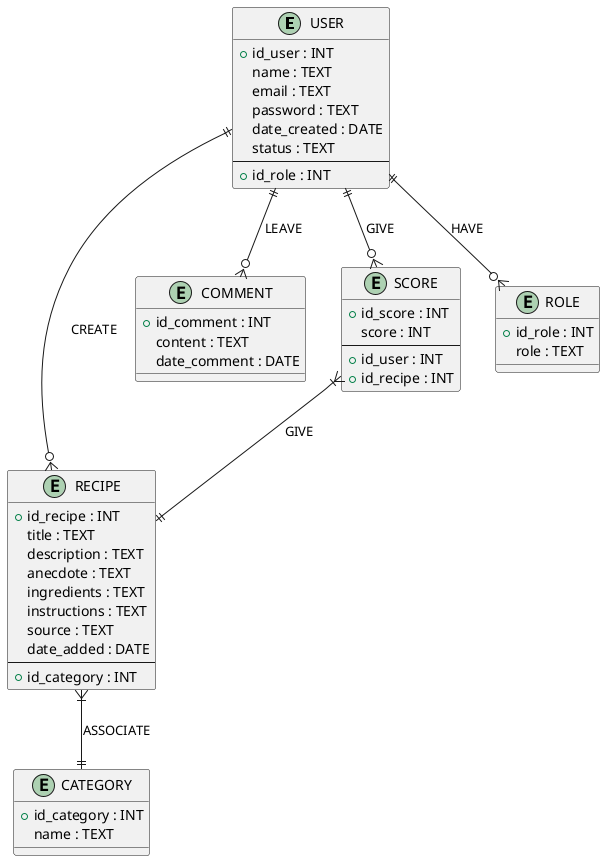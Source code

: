 @startuml
' Définition des entités
entity "USER" {
  +id_user : INT
  name : TEXT
  email : TEXT
  password : TEXT
  date_created : DATE
  status : TEXT
  --
  +id_role : INT
}

entity "RECIPE" {
  +id_recipe : INT
  title : TEXT
  description : TEXT
  anecdote : TEXT
  ingredients : TEXT
  instructions : TEXT
  source : TEXT
  date_added : DATE
  --
  +id_category : INT
}

entity "CATEGORY" {
  +id_category : INT
  name : TEXT
}

entity "COMMENT" {
  +id_comment : INT
  content : TEXT
  date_comment : DATE
}

entity "SCORE" {
  +id_score : INT
  score : INT
  --
  +id_user : INT
  +id_recipe : INT
}

entity "ROLE" {
  +id_role : INT
  role : TEXT
}

' Relations entre les entités
USER ||--o{ RECIPE : "CREATE"
USER ||--o{ COMMENT : "LEAVE"
USER ||--o{ SCORE : "GIVE"
USER ||--o{ ROLE : "HAVE"
RECIPE }|--|| CATEGORY : "ASSOCIATE"
SCORE }|--|| RECIPE : "GIVE"
@enduml